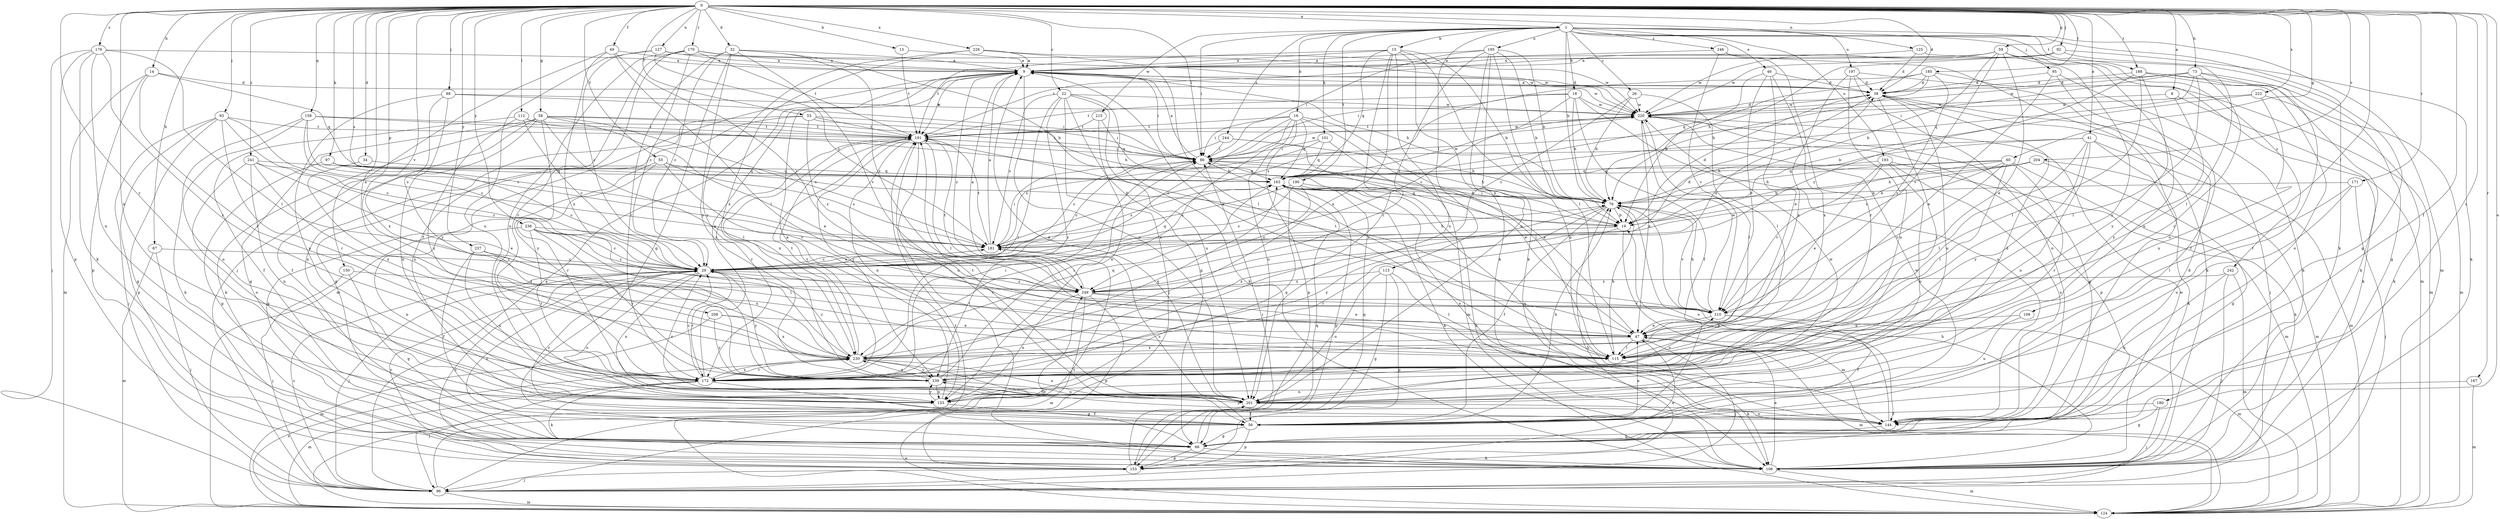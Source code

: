 strict digraph  {
0;
1;
8;
9;
13;
14;
15;
16;
18;
19;
22;
26;
29;
32;
34;
38;
41;
46;
47;
49;
53;
55;
56;
58;
59;
60;
66;
67;
73;
76;
86;
88;
92;
93;
95;
96;
97;
101;
106;
109;
112;
113;
115;
124;
125;
127;
133;
144;
150;
153;
158;
163;
167;
170;
171;
172;
176;
180;
181;
185;
188;
190;
191;
193;
195;
197;
201;
204;
208;
210;
215;
220;
222;
226;
230;
236;
237;
239;
241;
242;
244;
246;
249;
0 -> 1  [label=a];
0 -> 8  [label=a];
0 -> 13  [label=b];
0 -> 14  [label=b];
0 -> 22  [label=c];
0 -> 32  [label=d];
0 -> 34  [label=d];
0 -> 38  [label=d];
0 -> 41  [label=e];
0 -> 49  [label=f];
0 -> 53  [label=f];
0 -> 55  [label=f];
0 -> 56  [label=f];
0 -> 58  [label=g];
0 -> 59  [label=g];
0 -> 60  [label=g];
0 -> 67  [label=h];
0 -> 73  [label=h];
0 -> 86  [label=i];
0 -> 88  [label=j];
0 -> 92  [label=j];
0 -> 93  [label=j];
0 -> 97  [label=k];
0 -> 109  [label=l];
0 -> 112  [label=l];
0 -> 125  [label=n];
0 -> 127  [label=n];
0 -> 133  [label=n];
0 -> 144  [label=o];
0 -> 150  [label=p];
0 -> 158  [label=q];
0 -> 167  [label=r];
0 -> 170  [label=r];
0 -> 171  [label=r];
0 -> 172  [label=r];
0 -> 176  [label=s];
0 -> 180  [label=s];
0 -> 181  [label=s];
0 -> 185  [label=t];
0 -> 188  [label=t];
0 -> 204  [label=v];
0 -> 208  [label=v];
0 -> 222  [label=x];
0 -> 226  [label=x];
0 -> 230  [label=x];
0 -> 236  [label=y];
0 -> 237  [label=y];
0 -> 241  [label=z];
1 -> 15  [label=b];
1 -> 16  [label=b];
1 -> 18  [label=b];
1 -> 26  [label=c];
1 -> 46  [label=e];
1 -> 76  [label=h];
1 -> 86  [label=i];
1 -> 95  [label=j];
1 -> 101  [label=k];
1 -> 106  [label=k];
1 -> 113  [label=l];
1 -> 124  [label=m];
1 -> 188  [label=t];
1 -> 190  [label=t];
1 -> 193  [label=u];
1 -> 195  [label=u];
1 -> 197  [label=u];
1 -> 215  [label=w];
1 -> 242  [label=z];
1 -> 244  [label=z];
1 -> 246  [label=z];
8 -> 106  [label=k];
8 -> 220  [label=w];
8 -> 239  [label=y];
9 -> 38  [label=d];
9 -> 76  [label=h];
9 -> 86  [label=i];
9 -> 124  [label=m];
9 -> 191  [label=t];
9 -> 201  [label=u];
9 -> 220  [label=w];
9 -> 249  [label=z];
13 -> 9  [label=a];
13 -> 191  [label=t];
14 -> 38  [label=d];
14 -> 124  [label=m];
14 -> 153  [label=p];
14 -> 163  [label=q];
14 -> 172  [label=r];
15 -> 9  [label=a];
15 -> 19  [label=b];
15 -> 106  [label=k];
15 -> 144  [label=o];
15 -> 163  [label=q];
15 -> 172  [label=r];
15 -> 191  [label=t];
15 -> 201  [label=u];
15 -> 230  [label=x];
16 -> 29  [label=c];
16 -> 86  [label=i];
16 -> 115  [label=l];
16 -> 124  [label=m];
16 -> 153  [label=p];
16 -> 163  [label=q];
16 -> 191  [label=t];
16 -> 201  [label=u];
16 -> 230  [label=x];
18 -> 29  [label=c];
18 -> 56  [label=f];
18 -> 76  [label=h];
18 -> 144  [label=o];
18 -> 181  [label=s];
18 -> 191  [label=t];
18 -> 220  [label=w];
19 -> 38  [label=d];
19 -> 86  [label=i];
19 -> 124  [label=m];
19 -> 172  [label=r];
19 -> 181  [label=s];
22 -> 66  [label=g];
22 -> 96  [label=j];
22 -> 106  [label=k];
22 -> 172  [label=r];
22 -> 181  [label=s];
22 -> 201  [label=u];
22 -> 220  [label=w];
22 -> 239  [label=y];
26 -> 29  [label=c];
26 -> 76  [label=h];
26 -> 115  [label=l];
26 -> 220  [label=w];
29 -> 38  [label=d];
29 -> 96  [label=j];
29 -> 133  [label=n];
29 -> 144  [label=o];
29 -> 163  [label=q];
29 -> 172  [label=r];
29 -> 181  [label=s];
29 -> 210  [label=v];
29 -> 239  [label=y];
29 -> 249  [label=z];
32 -> 9  [label=a];
32 -> 19  [label=b];
32 -> 29  [label=c];
32 -> 66  [label=g];
32 -> 172  [label=r];
32 -> 210  [label=v];
32 -> 239  [label=y];
32 -> 249  [label=z];
34 -> 163  [label=q];
34 -> 230  [label=x];
38 -> 9  [label=a];
38 -> 96  [label=j];
38 -> 172  [label=r];
38 -> 201  [label=u];
38 -> 220  [label=w];
41 -> 76  [label=h];
41 -> 86  [label=i];
41 -> 106  [label=k];
41 -> 115  [label=l];
41 -> 124  [label=m];
41 -> 133  [label=n];
41 -> 239  [label=y];
46 -> 19  [label=b];
46 -> 38  [label=d];
46 -> 47  [label=e];
46 -> 210  [label=v];
46 -> 230  [label=x];
47 -> 9  [label=a];
47 -> 96  [label=j];
47 -> 115  [label=l];
47 -> 124  [label=m];
47 -> 230  [label=x];
49 -> 9  [label=a];
49 -> 96  [label=j];
49 -> 115  [label=l];
49 -> 230  [label=x];
49 -> 249  [label=z];
53 -> 66  [label=g];
53 -> 76  [label=h];
53 -> 86  [label=i];
53 -> 133  [label=n];
53 -> 191  [label=t];
53 -> 249  [label=z];
55 -> 66  [label=g];
55 -> 163  [label=q];
55 -> 172  [label=r];
55 -> 181  [label=s];
55 -> 210  [label=v];
56 -> 29  [label=c];
56 -> 47  [label=e];
56 -> 66  [label=g];
56 -> 76  [label=h];
56 -> 153  [label=p];
56 -> 181  [label=s];
56 -> 220  [label=w];
58 -> 47  [label=e];
58 -> 56  [label=f];
58 -> 66  [label=g];
58 -> 86  [label=i];
58 -> 106  [label=k];
58 -> 115  [label=l];
58 -> 133  [label=n];
58 -> 181  [label=s];
58 -> 191  [label=t];
58 -> 239  [label=y];
59 -> 9  [label=a];
59 -> 19  [label=b];
59 -> 47  [label=e];
59 -> 124  [label=m];
59 -> 191  [label=t];
59 -> 201  [label=u];
59 -> 210  [label=v];
59 -> 220  [label=w];
59 -> 239  [label=y];
60 -> 19  [label=b];
60 -> 76  [label=h];
60 -> 106  [label=k];
60 -> 115  [label=l];
60 -> 163  [label=q];
60 -> 172  [label=r];
60 -> 181  [label=s];
60 -> 210  [label=v];
66 -> 29  [label=c];
66 -> 38  [label=d];
66 -> 106  [label=k];
66 -> 153  [label=p];
66 -> 163  [label=q];
67 -> 29  [label=c];
67 -> 96  [label=j];
67 -> 124  [label=m];
73 -> 38  [label=d];
73 -> 56  [label=f];
73 -> 66  [label=g];
73 -> 86  [label=i];
73 -> 115  [label=l];
73 -> 163  [label=q];
73 -> 172  [label=r];
73 -> 220  [label=w];
76 -> 19  [label=b];
76 -> 56  [label=f];
76 -> 144  [label=o];
76 -> 163  [label=q];
76 -> 210  [label=v];
76 -> 230  [label=x];
76 -> 239  [label=y];
86 -> 9  [label=a];
86 -> 29  [label=c];
86 -> 76  [label=h];
86 -> 163  [label=q];
86 -> 220  [label=w];
88 -> 86  [label=i];
88 -> 201  [label=u];
88 -> 220  [label=w];
88 -> 230  [label=x];
88 -> 239  [label=y];
92 -> 9  [label=a];
92 -> 66  [label=g];
92 -> 76  [label=h];
92 -> 106  [label=k];
92 -> 220  [label=w];
93 -> 29  [label=c];
93 -> 66  [label=g];
93 -> 96  [label=j];
93 -> 153  [label=p];
93 -> 172  [label=r];
93 -> 181  [label=s];
93 -> 191  [label=t];
95 -> 38  [label=d];
95 -> 47  [label=e];
95 -> 56  [label=f];
95 -> 106  [label=k];
96 -> 9  [label=a];
96 -> 29  [label=c];
96 -> 76  [label=h];
96 -> 124  [label=m];
96 -> 181  [label=s];
96 -> 249  [label=z];
97 -> 19  [label=b];
97 -> 29  [label=c];
97 -> 66  [label=g];
97 -> 163  [label=q];
101 -> 47  [label=e];
101 -> 86  [label=i];
101 -> 163  [label=q];
101 -> 181  [label=s];
106 -> 29  [label=c];
106 -> 47  [label=e];
106 -> 76  [label=h];
106 -> 124  [label=m];
106 -> 191  [label=t];
106 -> 220  [label=w];
109 -> 47  [label=e];
109 -> 201  [label=u];
112 -> 19  [label=b];
112 -> 29  [label=c];
112 -> 56  [label=f];
112 -> 191  [label=t];
112 -> 239  [label=y];
113 -> 66  [label=g];
113 -> 115  [label=l];
113 -> 153  [label=p];
113 -> 201  [label=u];
113 -> 249  [label=z];
115 -> 76  [label=h];
115 -> 86  [label=i];
115 -> 106  [label=k];
124 -> 191  [label=t];
124 -> 201  [label=u];
124 -> 230  [label=x];
125 -> 9  [label=a];
125 -> 38  [label=d];
125 -> 115  [label=l];
127 -> 9  [label=a];
127 -> 29  [label=c];
127 -> 181  [label=s];
127 -> 201  [label=u];
127 -> 220  [label=w];
133 -> 9  [label=a];
133 -> 56  [label=f];
133 -> 163  [label=q];
133 -> 239  [label=y];
144 -> 19  [label=b];
144 -> 66  [label=g];
144 -> 163  [label=q];
144 -> 239  [label=y];
150 -> 66  [label=g];
150 -> 96  [label=j];
150 -> 249  [label=z];
153 -> 29  [label=c];
153 -> 47  [label=e];
153 -> 86  [label=i];
153 -> 96  [label=j];
153 -> 163  [label=q];
158 -> 29  [label=c];
158 -> 86  [label=i];
158 -> 106  [label=k];
158 -> 181  [label=s];
158 -> 191  [label=t];
158 -> 201  [label=u];
163 -> 76  [label=h];
163 -> 106  [label=k];
163 -> 144  [label=o];
163 -> 153  [label=p];
163 -> 181  [label=s];
163 -> 220  [label=w];
167 -> 124  [label=m];
167 -> 133  [label=n];
170 -> 9  [label=a];
170 -> 29  [label=c];
170 -> 56  [label=f];
170 -> 172  [label=r];
170 -> 191  [label=t];
170 -> 201  [label=u];
170 -> 220  [label=w];
171 -> 76  [label=h];
171 -> 96  [label=j];
171 -> 115  [label=l];
171 -> 201  [label=u];
172 -> 9  [label=a];
172 -> 29  [label=c];
172 -> 66  [label=g];
172 -> 86  [label=i];
172 -> 96  [label=j];
172 -> 106  [label=k];
172 -> 124  [label=m];
172 -> 163  [label=q];
172 -> 191  [label=t];
172 -> 230  [label=x];
176 -> 9  [label=a];
176 -> 96  [label=j];
176 -> 106  [label=k];
176 -> 115  [label=l];
176 -> 133  [label=n];
176 -> 153  [label=p];
176 -> 172  [label=r];
180 -> 56  [label=f];
180 -> 66  [label=g];
180 -> 96  [label=j];
181 -> 9  [label=a];
181 -> 29  [label=c];
181 -> 76  [label=h];
181 -> 86  [label=i];
181 -> 191  [label=t];
185 -> 38  [label=d];
185 -> 76  [label=h];
185 -> 86  [label=i];
185 -> 124  [label=m];
185 -> 163  [label=q];
185 -> 210  [label=v];
188 -> 38  [label=d];
188 -> 106  [label=k];
188 -> 115  [label=l];
188 -> 124  [label=m];
188 -> 144  [label=o];
188 -> 239  [label=y];
188 -> 249  [label=z];
190 -> 29  [label=c];
190 -> 76  [label=h];
190 -> 106  [label=k];
190 -> 181  [label=s];
190 -> 249  [label=z];
191 -> 86  [label=i];
191 -> 115  [label=l];
191 -> 133  [label=n];
191 -> 172  [label=r];
191 -> 201  [label=u];
191 -> 220  [label=w];
191 -> 230  [label=x];
191 -> 239  [label=y];
193 -> 47  [label=e];
193 -> 124  [label=m];
193 -> 133  [label=n];
193 -> 144  [label=o];
193 -> 163  [label=q];
193 -> 210  [label=v];
195 -> 9  [label=a];
195 -> 19  [label=b];
195 -> 76  [label=h];
195 -> 86  [label=i];
195 -> 106  [label=k];
195 -> 115  [label=l];
195 -> 201  [label=u];
195 -> 249  [label=z];
197 -> 38  [label=d];
197 -> 106  [label=k];
197 -> 144  [label=o];
197 -> 201  [label=u];
197 -> 230  [label=x];
201 -> 9  [label=a];
201 -> 29  [label=c];
201 -> 38  [label=d];
201 -> 56  [label=f];
201 -> 144  [label=o];
201 -> 191  [label=t];
201 -> 220  [label=w];
204 -> 19  [label=b];
204 -> 66  [label=g];
204 -> 76  [label=h];
204 -> 124  [label=m];
204 -> 163  [label=q];
208 -> 47  [label=e];
208 -> 124  [label=m];
208 -> 230  [label=x];
208 -> 239  [label=y];
210 -> 47  [label=e];
210 -> 56  [label=f];
210 -> 76  [label=h];
210 -> 124  [label=m];
210 -> 191  [label=t];
210 -> 220  [label=w];
215 -> 133  [label=n];
215 -> 163  [label=q];
215 -> 191  [label=t];
220 -> 38  [label=d];
220 -> 47  [label=e];
220 -> 66  [label=g];
220 -> 115  [label=l];
220 -> 153  [label=p];
220 -> 191  [label=t];
222 -> 19  [label=b];
222 -> 106  [label=k];
222 -> 201  [label=u];
222 -> 220  [label=w];
226 -> 9  [label=a];
226 -> 115  [label=l];
226 -> 220  [label=w];
226 -> 230  [label=x];
226 -> 239  [label=y];
230 -> 29  [label=c];
230 -> 56  [label=f];
230 -> 163  [label=q];
230 -> 172  [label=r];
230 -> 191  [label=t];
230 -> 201  [label=u];
230 -> 239  [label=y];
236 -> 29  [label=c];
236 -> 115  [label=l];
236 -> 133  [label=n];
236 -> 172  [label=r];
236 -> 181  [label=s];
236 -> 239  [label=y];
236 -> 249  [label=z];
237 -> 29  [label=c];
237 -> 56  [label=f];
237 -> 201  [label=u];
237 -> 230  [label=x];
239 -> 86  [label=i];
239 -> 133  [label=n];
239 -> 201  [label=u];
239 -> 210  [label=v];
239 -> 230  [label=x];
241 -> 29  [label=c];
241 -> 47  [label=e];
241 -> 133  [label=n];
241 -> 144  [label=o];
241 -> 163  [label=q];
241 -> 230  [label=x];
242 -> 96  [label=j];
242 -> 124  [label=m];
242 -> 144  [label=o];
242 -> 249  [label=z];
244 -> 29  [label=c];
244 -> 47  [label=e];
244 -> 76  [label=h];
244 -> 86  [label=i];
246 -> 9  [label=a];
246 -> 144  [label=o];
246 -> 172  [label=r];
246 -> 210  [label=v];
249 -> 9  [label=a];
249 -> 38  [label=d];
249 -> 47  [label=e];
249 -> 124  [label=m];
249 -> 133  [label=n];
249 -> 153  [label=p];
249 -> 191  [label=t];
249 -> 210  [label=v];
}
